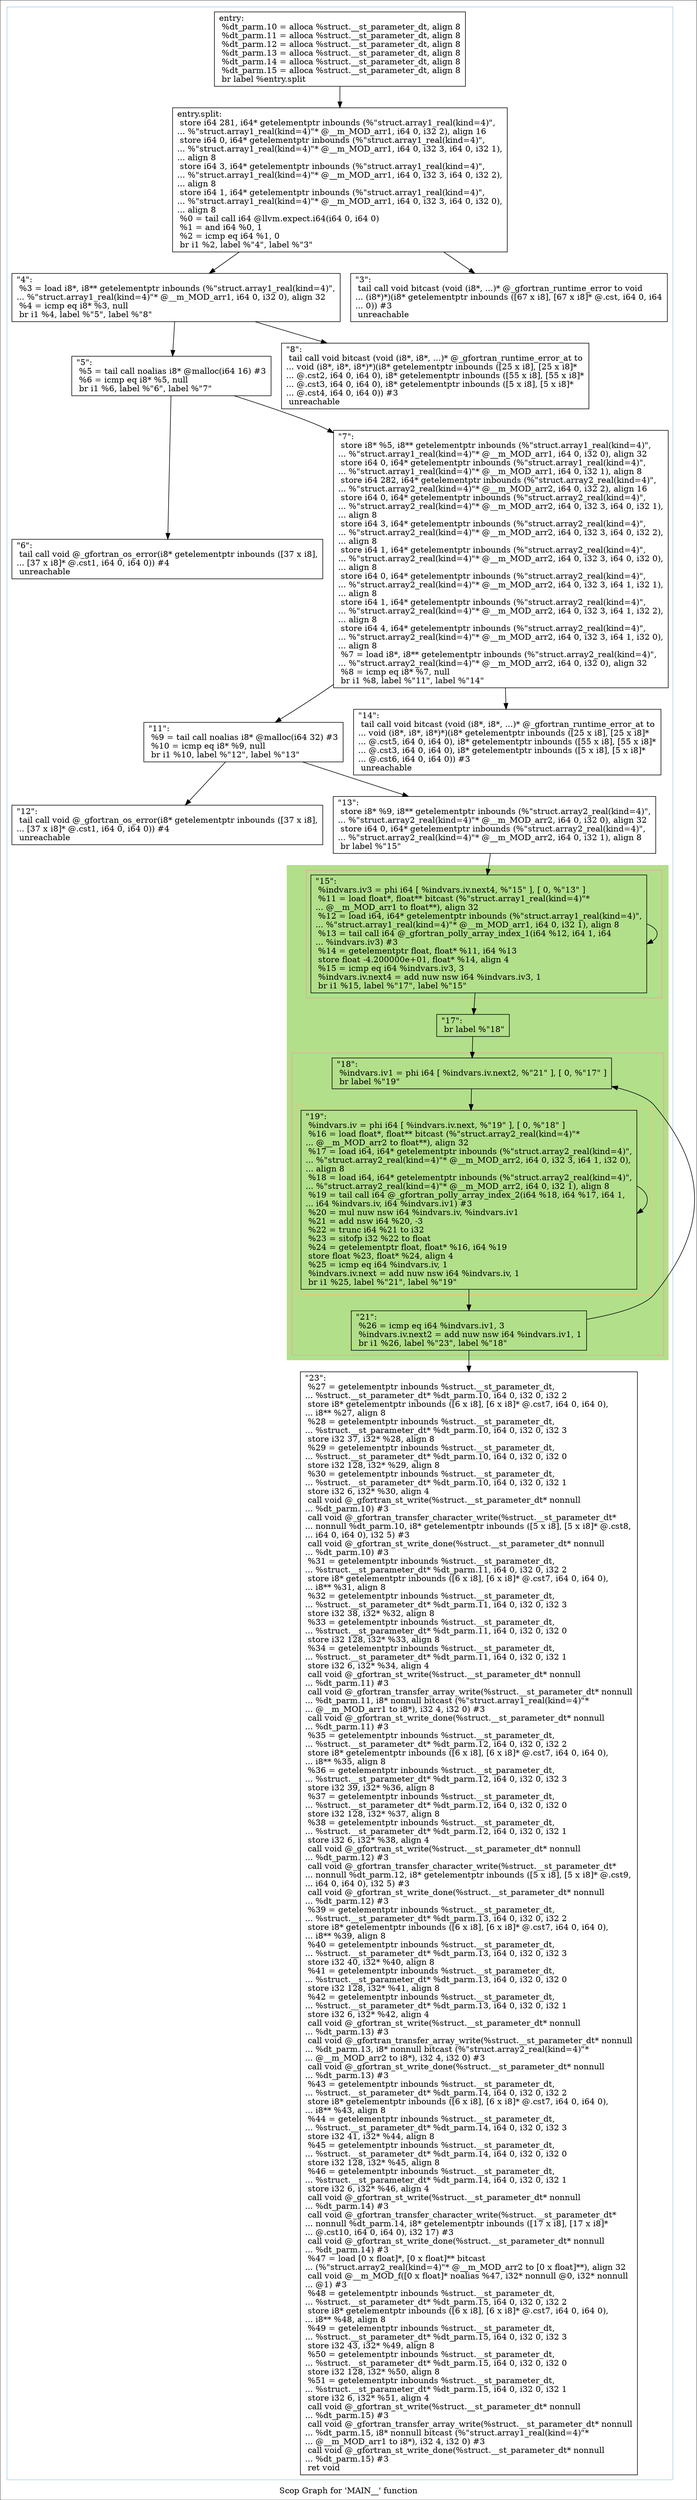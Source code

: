 digraph "Scop Graph for 'MAIN__' function" {
	label="Scop Graph for 'MAIN__' function";

	Node0xac0530 [shape=record,label="{entry:\l  %dt_parm.10 = alloca %struct.__st_parameter_dt, align 8\l  %dt_parm.11 = alloca %struct.__st_parameter_dt, align 8\l  %dt_parm.12 = alloca %struct.__st_parameter_dt, align 8\l  %dt_parm.13 = alloca %struct.__st_parameter_dt, align 8\l  %dt_parm.14 = alloca %struct.__st_parameter_dt, align 8\l  %dt_parm.15 = alloca %struct.__st_parameter_dt, align 8\l  br label %entry.split\l}"];
	Node0xac0530 -> Node0xab99e0;
	Node0xab99e0 [shape=record,label="{entry.split:                                      \l  store i64 281, i64* getelementptr inbounds (%\"struct.array1_real(kind=4)\",\l... %\"struct.array1_real(kind=4)\"* @__m_MOD_arr1, i64 0, i32 2), align 16\l  store i64 0, i64* getelementptr inbounds (%\"struct.array1_real(kind=4)\",\l... %\"struct.array1_real(kind=4)\"* @__m_MOD_arr1, i64 0, i32 3, i64 0, i32 1),\l... align 8\l  store i64 3, i64* getelementptr inbounds (%\"struct.array1_real(kind=4)\",\l... %\"struct.array1_real(kind=4)\"* @__m_MOD_arr1, i64 0, i32 3, i64 0, i32 2),\l... align 8\l  store i64 1, i64* getelementptr inbounds (%\"struct.array1_real(kind=4)\",\l... %\"struct.array1_real(kind=4)\"* @__m_MOD_arr1, i64 0, i32 3, i64 0, i32 0),\l... align 8\l  %0 = tail call i64 @llvm.expect.i64(i64 0, i64 0)\l  %1 = and i64 %0, 1\l  %2 = icmp eq i64 %1, 0\l  br i1 %2, label %\"4\", label %\"3\"\l}"];
	Node0xab99e0 -> Node0xab68e0;
	Node0xab99e0 -> Node0xabcf80;
	Node0xab68e0 [shape=record,label="{\"4\":                                              \l  %3 = load i8*, i8** getelementptr inbounds (%\"struct.array1_real(kind=4)\",\l... %\"struct.array1_real(kind=4)\"* @__m_MOD_arr1, i64 0, i32 0), align 32\l  %4 = icmp eq i8* %3, null\l  br i1 %4, label %\"5\", label %\"8\"\l}"];
	Node0xab68e0 -> Node0xadd420;
	Node0xab68e0 -> Node0xabed90;
	Node0xadd420 [shape=record,label="{\"5\":                                              \l  %5 = tail call noalias i8* @malloc(i64 16) #3\l  %6 = icmp eq i8* %5, null\l  br i1 %6, label %\"6\", label %\"7\"\l}"];
	Node0xadd420 -> Node0xab8af0;
	Node0xadd420 -> Node0xab67e0;
	Node0xab8af0 [shape=record,label="{\"6\":                                              \l  tail call void @_gfortran_os_error(i8* getelementptr inbounds ([37 x i8],\l... [37 x i8]* @.cst1, i64 0, i64 0)) #4\l  unreachable\l}"];
	Node0xab67e0 [shape=record,label="{\"7\":                                              \l  store i8* %5, i8** getelementptr inbounds (%\"struct.array1_real(kind=4)\",\l... %\"struct.array1_real(kind=4)\"* @__m_MOD_arr1, i64 0, i32 0), align 32\l  store i64 0, i64* getelementptr inbounds (%\"struct.array1_real(kind=4)\",\l... %\"struct.array1_real(kind=4)\"* @__m_MOD_arr1, i64 0, i32 1), align 8\l  store i64 282, i64* getelementptr inbounds (%\"struct.array2_real(kind=4)\",\l... %\"struct.array2_real(kind=4)\"* @__m_MOD_arr2, i64 0, i32 2), align 16\l  store i64 0, i64* getelementptr inbounds (%\"struct.array2_real(kind=4)\",\l... %\"struct.array2_real(kind=4)\"* @__m_MOD_arr2, i64 0, i32 3, i64 0, i32 1),\l... align 8\l  store i64 3, i64* getelementptr inbounds (%\"struct.array2_real(kind=4)\",\l... %\"struct.array2_real(kind=4)\"* @__m_MOD_arr2, i64 0, i32 3, i64 0, i32 2),\l... align 8\l  store i64 1, i64* getelementptr inbounds (%\"struct.array2_real(kind=4)\",\l... %\"struct.array2_real(kind=4)\"* @__m_MOD_arr2, i64 0, i32 3, i64 0, i32 0),\l... align 8\l  store i64 0, i64* getelementptr inbounds (%\"struct.array2_real(kind=4)\",\l... %\"struct.array2_real(kind=4)\"* @__m_MOD_arr2, i64 0, i32 3, i64 1, i32 1),\l... align 8\l  store i64 1, i64* getelementptr inbounds (%\"struct.array2_real(kind=4)\",\l... %\"struct.array2_real(kind=4)\"* @__m_MOD_arr2, i64 0, i32 3, i64 1, i32 2),\l... align 8\l  store i64 4, i64* getelementptr inbounds (%\"struct.array2_real(kind=4)\",\l... %\"struct.array2_real(kind=4)\"* @__m_MOD_arr2, i64 0, i32 3, i64 1, i32 0),\l... align 8\l  %7 = load i8*, i8** getelementptr inbounds (%\"struct.array2_real(kind=4)\",\l... %\"struct.array2_real(kind=4)\"* @__m_MOD_arr2, i64 0, i32 0), align 32\l  %8 = icmp eq i8* %7, null\l  br i1 %8, label %\"11\", label %\"14\"\l}"];
	Node0xab67e0 -> Node0xab9700;
	Node0xab67e0 -> Node0xabd9e0;
	Node0xab9700 [shape=record,label="{\"11\":                                             \l  %9 = tail call noalias i8* @malloc(i64 32) #3\l  %10 = icmp eq i8* %9, null\l  br i1 %10, label %\"12\", label %\"13\"\l}"];
	Node0xab9700 -> Node0xae7e60;
	Node0xab9700 -> Node0xaeffc0;
	Node0xae7e60 [shape=record,label="{\"12\":                                             \l  tail call void @_gfortran_os_error(i8* getelementptr inbounds ([37 x i8],\l... [37 x i8]* @.cst1, i64 0, i64 0)) #4\l  unreachable\l}"];
	Node0xaeffc0 [shape=record,label="{\"13\":                                             \l  store i8* %9, i8** getelementptr inbounds (%\"struct.array2_real(kind=4)\",\l... %\"struct.array2_real(kind=4)\"* @__m_MOD_arr2, i64 0, i32 0), align 32\l  store i64 0, i64* getelementptr inbounds (%\"struct.array2_real(kind=4)\",\l... %\"struct.array2_real(kind=4)\"* @__m_MOD_arr2, i64 0, i32 1), align 8\l  br label %\"15\"\l}"];
	Node0xaeffc0 -> Node0xac0680;
	Node0xac0680 [shape=record,label="{\"15\":                                             \l  %indvars.iv3 = phi i64 [ %indvars.iv.next4, %\"15\" ], [ 0, %\"13\" ]\l  %11 = load float*, float** bitcast (%\"struct.array1_real(kind=4)\"*\l... @__m_MOD_arr1 to float**), align 32\l  %12 = load i64, i64* getelementptr inbounds (%\"struct.array1_real(kind=4)\",\l... %\"struct.array1_real(kind=4)\"* @__m_MOD_arr1, i64 0, i32 1), align 8\l  %13 = tail call i64 @_gfortran_polly_array_index_1(i64 %12, i64 1, i64\l... %indvars.iv3) #3\l  %14 = getelementptr float, float* %11, i64 %13\l  store float -4.200000e+01, float* %14, align 4\l  %15 = icmp eq i64 %indvars.iv3, 3\l  %indvars.iv.next4 = add nuw nsw i64 %indvars.iv3, 1\l  br i1 %15, label %\"17\", label %\"15\"\l}"];
	Node0xac0680 -> Node0xad4810;
	Node0xac0680 -> Node0xac0680[constraint=false];
	Node0xad4810 [shape=record,label="{\"17\":                                             \l  br label %\"18\"\l}"];
	Node0xad4810 -> Node0xad4c90;
	Node0xad4c90 [shape=record,label="{\"18\":                                             \l  %indvars.iv1 = phi i64 [ %indvars.iv.next2, %\"21\" ], [ 0, %\"17\" ]\l  br label %\"19\"\l}"];
	Node0xad4c90 -> Node0xae7f00;
	Node0xae7f00 [shape=record,label="{\"19\":                                             \l  %indvars.iv = phi i64 [ %indvars.iv.next, %\"19\" ], [ 0, %\"18\" ]\l  %16 = load float*, float** bitcast (%\"struct.array2_real(kind=4)\"*\l... @__m_MOD_arr2 to float**), align 32\l  %17 = load i64, i64* getelementptr inbounds (%\"struct.array2_real(kind=4)\",\l... %\"struct.array2_real(kind=4)\"* @__m_MOD_arr2, i64 0, i32 3, i64 1, i32 0),\l... align 8\l  %18 = load i64, i64* getelementptr inbounds (%\"struct.array2_real(kind=4)\",\l... %\"struct.array2_real(kind=4)\"* @__m_MOD_arr2, i64 0, i32 1), align 8\l  %19 = tail call i64 @_gfortran_polly_array_index_2(i64 %18, i64 %17, i64 1,\l... i64 %indvars.iv, i64 %indvars.iv1) #3\l  %20 = mul nuw nsw i64 %indvars.iv, %indvars.iv1\l  %21 = add nsw i64 %20, -3\l  %22 = trunc i64 %21 to i32\l  %23 = sitofp i32 %22 to float\l  %24 = getelementptr float, float* %16, i64 %19\l  store float %23, float* %24, align 4\l  %25 = icmp eq i64 %indvars.iv, 1\l  %indvars.iv.next = add nuw nsw i64 %indvars.iv, 1\l  br i1 %25, label %\"21\", label %\"19\"\l}"];
	Node0xae7f00 -> Node0xacdc10;
	Node0xae7f00 -> Node0xae7f00[constraint=false];
	Node0xacdc10 [shape=record,label="{\"21\":                                             \l  %26 = icmp eq i64 %indvars.iv1, 3\l  %indvars.iv.next2 = add nuw nsw i64 %indvars.iv1, 1\l  br i1 %26, label %\"23\", label %\"18\"\l}"];
	Node0xacdc10 -> Node0xacdc70;
	Node0xacdc10 -> Node0xad4c90[constraint=false];
	Node0xacdc70 [shape=record,label="{\"23\":                                             \l  %27 = getelementptr inbounds %struct.__st_parameter_dt,\l... %struct.__st_parameter_dt* %dt_parm.10, i64 0, i32 0, i32 2\l  store i8* getelementptr inbounds ([6 x i8], [6 x i8]* @.cst7, i64 0, i64 0),\l... i8** %27, align 8\l  %28 = getelementptr inbounds %struct.__st_parameter_dt,\l... %struct.__st_parameter_dt* %dt_parm.10, i64 0, i32 0, i32 3\l  store i32 37, i32* %28, align 8\l  %29 = getelementptr inbounds %struct.__st_parameter_dt,\l... %struct.__st_parameter_dt* %dt_parm.10, i64 0, i32 0, i32 0\l  store i32 128, i32* %29, align 8\l  %30 = getelementptr inbounds %struct.__st_parameter_dt,\l... %struct.__st_parameter_dt* %dt_parm.10, i64 0, i32 0, i32 1\l  store i32 6, i32* %30, align 4\l  call void @_gfortran_st_write(%struct.__st_parameter_dt* nonnull\l... %dt_parm.10) #3\l  call void @_gfortran_transfer_character_write(%struct.__st_parameter_dt*\l... nonnull %dt_parm.10, i8* getelementptr inbounds ([5 x i8], [5 x i8]* @.cst8,\l... i64 0, i64 0), i32 5) #3\l  call void @_gfortran_st_write_done(%struct.__st_parameter_dt* nonnull\l... %dt_parm.10) #3\l  %31 = getelementptr inbounds %struct.__st_parameter_dt,\l... %struct.__st_parameter_dt* %dt_parm.11, i64 0, i32 0, i32 2\l  store i8* getelementptr inbounds ([6 x i8], [6 x i8]* @.cst7, i64 0, i64 0),\l... i8** %31, align 8\l  %32 = getelementptr inbounds %struct.__st_parameter_dt,\l... %struct.__st_parameter_dt* %dt_parm.11, i64 0, i32 0, i32 3\l  store i32 38, i32* %32, align 8\l  %33 = getelementptr inbounds %struct.__st_parameter_dt,\l... %struct.__st_parameter_dt* %dt_parm.11, i64 0, i32 0, i32 0\l  store i32 128, i32* %33, align 8\l  %34 = getelementptr inbounds %struct.__st_parameter_dt,\l... %struct.__st_parameter_dt* %dt_parm.11, i64 0, i32 0, i32 1\l  store i32 6, i32* %34, align 4\l  call void @_gfortran_st_write(%struct.__st_parameter_dt* nonnull\l... %dt_parm.11) #3\l  call void @_gfortran_transfer_array_write(%struct.__st_parameter_dt* nonnull\l... %dt_parm.11, i8* nonnull bitcast (%\"struct.array1_real(kind=4)\"*\l... @__m_MOD_arr1 to i8*), i32 4, i32 0) #3\l  call void @_gfortran_st_write_done(%struct.__st_parameter_dt* nonnull\l... %dt_parm.11) #3\l  %35 = getelementptr inbounds %struct.__st_parameter_dt,\l... %struct.__st_parameter_dt* %dt_parm.12, i64 0, i32 0, i32 2\l  store i8* getelementptr inbounds ([6 x i8], [6 x i8]* @.cst7, i64 0, i64 0),\l... i8** %35, align 8\l  %36 = getelementptr inbounds %struct.__st_parameter_dt,\l... %struct.__st_parameter_dt* %dt_parm.12, i64 0, i32 0, i32 3\l  store i32 39, i32* %36, align 8\l  %37 = getelementptr inbounds %struct.__st_parameter_dt,\l... %struct.__st_parameter_dt* %dt_parm.12, i64 0, i32 0, i32 0\l  store i32 128, i32* %37, align 8\l  %38 = getelementptr inbounds %struct.__st_parameter_dt,\l... %struct.__st_parameter_dt* %dt_parm.12, i64 0, i32 0, i32 1\l  store i32 6, i32* %38, align 4\l  call void @_gfortran_st_write(%struct.__st_parameter_dt* nonnull\l... %dt_parm.12) #3\l  call void @_gfortran_transfer_character_write(%struct.__st_parameter_dt*\l... nonnull %dt_parm.12, i8* getelementptr inbounds ([5 x i8], [5 x i8]* @.cst9,\l... i64 0, i64 0), i32 5) #3\l  call void @_gfortran_st_write_done(%struct.__st_parameter_dt* nonnull\l... %dt_parm.12) #3\l  %39 = getelementptr inbounds %struct.__st_parameter_dt,\l... %struct.__st_parameter_dt* %dt_parm.13, i64 0, i32 0, i32 2\l  store i8* getelementptr inbounds ([6 x i8], [6 x i8]* @.cst7, i64 0, i64 0),\l... i8** %39, align 8\l  %40 = getelementptr inbounds %struct.__st_parameter_dt,\l... %struct.__st_parameter_dt* %dt_parm.13, i64 0, i32 0, i32 3\l  store i32 40, i32* %40, align 8\l  %41 = getelementptr inbounds %struct.__st_parameter_dt,\l... %struct.__st_parameter_dt* %dt_parm.13, i64 0, i32 0, i32 0\l  store i32 128, i32* %41, align 8\l  %42 = getelementptr inbounds %struct.__st_parameter_dt,\l... %struct.__st_parameter_dt* %dt_parm.13, i64 0, i32 0, i32 1\l  store i32 6, i32* %42, align 4\l  call void @_gfortran_st_write(%struct.__st_parameter_dt* nonnull\l... %dt_parm.13) #3\l  call void @_gfortran_transfer_array_write(%struct.__st_parameter_dt* nonnull\l... %dt_parm.13, i8* nonnull bitcast (%\"struct.array2_real(kind=4)\"*\l... @__m_MOD_arr2 to i8*), i32 4, i32 0) #3\l  call void @_gfortran_st_write_done(%struct.__st_parameter_dt* nonnull\l... %dt_parm.13) #3\l  %43 = getelementptr inbounds %struct.__st_parameter_dt,\l... %struct.__st_parameter_dt* %dt_parm.14, i64 0, i32 0, i32 2\l  store i8* getelementptr inbounds ([6 x i8], [6 x i8]* @.cst7, i64 0, i64 0),\l... i8** %43, align 8\l  %44 = getelementptr inbounds %struct.__st_parameter_dt,\l... %struct.__st_parameter_dt* %dt_parm.14, i64 0, i32 0, i32 3\l  store i32 41, i32* %44, align 8\l  %45 = getelementptr inbounds %struct.__st_parameter_dt,\l... %struct.__st_parameter_dt* %dt_parm.14, i64 0, i32 0, i32 0\l  store i32 128, i32* %45, align 8\l  %46 = getelementptr inbounds %struct.__st_parameter_dt,\l... %struct.__st_parameter_dt* %dt_parm.14, i64 0, i32 0, i32 1\l  store i32 6, i32* %46, align 4\l  call void @_gfortran_st_write(%struct.__st_parameter_dt* nonnull\l... %dt_parm.14) #3\l  call void @_gfortran_transfer_character_write(%struct.__st_parameter_dt*\l... nonnull %dt_parm.14, i8* getelementptr inbounds ([17 x i8], [17 x i8]*\l... @.cst10, i64 0, i64 0), i32 17) #3\l  call void @_gfortran_st_write_done(%struct.__st_parameter_dt* nonnull\l... %dt_parm.14) #3\l  %47 = load [0 x float]*, [0 x float]** bitcast\l... (%\"struct.array2_real(kind=4)\"* @__m_MOD_arr2 to [0 x float]**), align 32\l  call void @__m_MOD_f([0 x float]* noalias %47, i32* nonnull @0, i32* nonnull\l... @1) #3\l  %48 = getelementptr inbounds %struct.__st_parameter_dt,\l... %struct.__st_parameter_dt* %dt_parm.15, i64 0, i32 0, i32 2\l  store i8* getelementptr inbounds ([6 x i8], [6 x i8]* @.cst7, i64 0, i64 0),\l... i8** %48, align 8\l  %49 = getelementptr inbounds %struct.__st_parameter_dt,\l... %struct.__st_parameter_dt* %dt_parm.15, i64 0, i32 0, i32 3\l  store i32 43, i32* %49, align 8\l  %50 = getelementptr inbounds %struct.__st_parameter_dt,\l... %struct.__st_parameter_dt* %dt_parm.15, i64 0, i32 0, i32 0\l  store i32 128, i32* %50, align 8\l  %51 = getelementptr inbounds %struct.__st_parameter_dt,\l... %struct.__st_parameter_dt* %dt_parm.15, i64 0, i32 0, i32 1\l  store i32 6, i32* %51, align 4\l  call void @_gfortran_st_write(%struct.__st_parameter_dt* nonnull\l... %dt_parm.15) #3\l  call void @_gfortran_transfer_array_write(%struct.__st_parameter_dt* nonnull\l... %dt_parm.15, i8* nonnull bitcast (%\"struct.array1_real(kind=4)\"*\l... @__m_MOD_arr1 to i8*), i32 4, i32 0) #3\l  call void @_gfortran_st_write_done(%struct.__st_parameter_dt* nonnull\l... %dt_parm.15) #3\l  ret void\l}"];
	Node0xabd9e0 [shape=record,label="{\"14\":                                             \l  tail call void bitcast (void (i8*, i8*, ...)* @_gfortran_runtime_error_at to\l... void (i8*, i8*, i8*)*)(i8* getelementptr inbounds ([25 x i8], [25 x i8]*\l... @.cst5, i64 0, i64 0), i8* getelementptr inbounds ([55 x i8], [55 x i8]*\l... @.cst3, i64 0, i64 0), i8* getelementptr inbounds ([5 x i8], [5 x i8]*\l... @.cst6, i64 0, i64 0)) #3\l  unreachable\l}"];
	Node0xabed90 [shape=record,label="{\"8\":                                              \l  tail call void bitcast (void (i8*, i8*, ...)* @_gfortran_runtime_error_at to\l... void (i8*, i8*, i8*)*)(i8* getelementptr inbounds ([25 x i8], [25 x i8]*\l... @.cst2, i64 0, i64 0), i8* getelementptr inbounds ([55 x i8], [55 x i8]*\l... @.cst3, i64 0, i64 0), i8* getelementptr inbounds ([5 x i8], [5 x i8]*\l... @.cst4, i64 0, i64 0)) #3\l  unreachable\l}"];
	Node0xabcf80 [shape=record,label="{\"3\":                                              \l  tail call void bitcast (void (i8*, ...)* @_gfortran_runtime_error to void\l... (i8*)*)(i8* getelementptr inbounds ([67 x i8], [67 x i8]* @.cst, i64 0, i64\l... 0)) #3\l  unreachable\l}"];
	colorscheme = "paired12"
        subgraph cluster_0xae8c00 {
          label = "";
          style = solid;
          color = 1
          subgraph cluster_0xaecb80 {
            label = "";
            style = filled;
            color = 3            subgraph cluster_0xae7f30 {
              label = "";
              style = solid;
              color = 5
              Node0xac0680;
            }
            subgraph cluster_0xae8d40 {
              label = "";
              style = solid;
              color = 5
              subgraph cluster_0xae7510 {
                label = "";
                style = solid;
                color = 7
                Node0xae7f00;
              }
              Node0xad4c90;
              Node0xacdc10;
            }
            Node0xad4810;
          }
          Node0xac0530;
          Node0xab99e0;
          Node0xab68e0;
          Node0xadd420;
          Node0xab8af0;
          Node0xab67e0;
          Node0xab9700;
          Node0xae7e60;
          Node0xaeffc0;
          Node0xacdc70;
          Node0xabd9e0;
          Node0xabed90;
          Node0xabcf80;
        }
}
